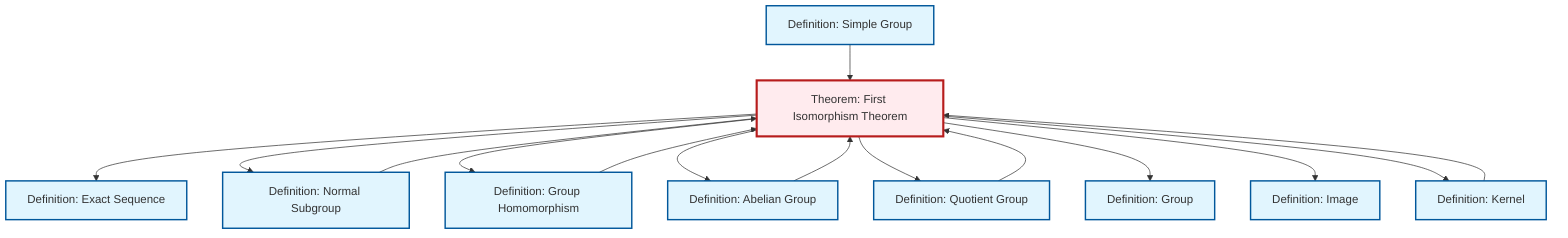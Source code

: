 graph TD
    classDef definition fill:#e1f5fe,stroke:#01579b,stroke-width:2px
    classDef theorem fill:#f3e5f5,stroke:#4a148c,stroke-width:2px
    classDef axiom fill:#fff3e0,stroke:#e65100,stroke-width:2px
    classDef example fill:#e8f5e9,stroke:#1b5e20,stroke-width:2px
    classDef current fill:#ffebee,stroke:#b71c1c,stroke-width:3px
    def-image["Definition: Image"]:::definition
    def-simple-group["Definition: Simple Group"]:::definition
    def-homomorphism["Definition: Group Homomorphism"]:::definition
    def-kernel["Definition: Kernel"]:::definition
    def-normal-subgroup["Definition: Normal Subgroup"]:::definition
    def-abelian-group["Definition: Abelian Group"]:::definition
    thm-first-isomorphism["Theorem: First Isomorphism Theorem"]:::theorem
    def-group["Definition: Group"]:::definition
    def-exact-sequence["Definition: Exact Sequence"]:::definition
    def-quotient-group["Definition: Quotient Group"]:::definition
    thm-first-isomorphism --> def-exact-sequence
    thm-first-isomorphism --> def-normal-subgroup
    def-homomorphism --> thm-first-isomorphism
    thm-first-isomorphism --> def-homomorphism
    def-simple-group --> thm-first-isomorphism
    def-kernel --> thm-first-isomorphism
    thm-first-isomorphism --> def-abelian-group
    thm-first-isomorphism --> def-quotient-group
    def-normal-subgroup --> thm-first-isomorphism
    thm-first-isomorphism --> def-group
    thm-first-isomorphism --> def-image
    def-quotient-group --> thm-first-isomorphism
    def-abelian-group --> thm-first-isomorphism
    thm-first-isomorphism --> def-kernel
    class thm-first-isomorphism current